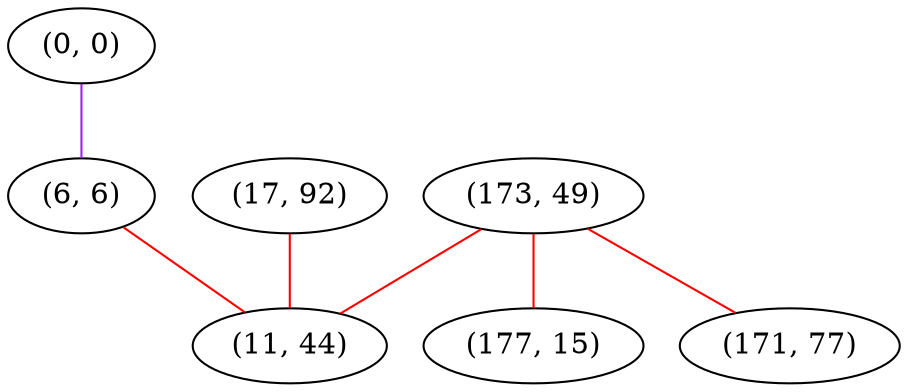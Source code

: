 graph "" {
"(0, 0)";
"(17, 92)";
"(6, 6)";
"(173, 49)";
"(177, 15)";
"(11, 44)";
"(171, 77)";
"(0, 0)" -- "(6, 6)"  [color=purple, key=0, weight=4];
"(17, 92)" -- "(11, 44)"  [color=red, key=0, weight=1];
"(6, 6)" -- "(11, 44)"  [color=red, key=0, weight=1];
"(173, 49)" -- "(177, 15)"  [color=red, key=0, weight=1];
"(173, 49)" -- "(11, 44)"  [color=red, key=0, weight=1];
"(173, 49)" -- "(171, 77)"  [color=red, key=0, weight=1];
}
